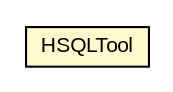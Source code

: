 #!/usr/local/bin/dot
#
# Class diagram 
# Generated by UMLGraph version R5_6 (http://www.umlgraph.org/)
#

digraph G {
	edge [fontname="arial",fontsize=10,labelfontname="arial",labelfontsize=10];
	node [fontname="arial",fontsize=10,shape=plaintext];
	nodesep=0.25;
	ranksep=0.5;
	// hibernate.HSQLTool
	c15398 [label=<<table title="hibernate.HSQLTool" border="0" cellborder="1" cellspacing="0" cellpadding="2" port="p" bgcolor="lemonChiffon" href="./HSQLTool.html">
		<tr><td><table border="0" cellspacing="0" cellpadding="1">
<tr><td align="center" balign="center"> HSQLTool </td></tr>
		</table></td></tr>
		</table>>, URL="./HSQLTool.html", fontname="arial", fontcolor="black", fontsize=10.0];
}

